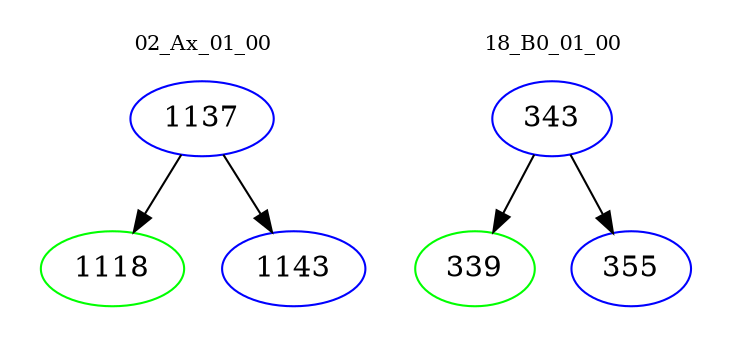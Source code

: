 digraph{
subgraph cluster_0 {
color = white
label = "02_Ax_01_00";
fontsize=10;
T0_1137 [label="1137", color="blue"]
T0_1137 -> T0_1118 [color="black"]
T0_1118 [label="1118", color="green"]
T0_1137 -> T0_1143 [color="black"]
T0_1143 [label="1143", color="blue"]
}
subgraph cluster_1 {
color = white
label = "18_B0_01_00";
fontsize=10;
T1_343 [label="343", color="blue"]
T1_343 -> T1_339 [color="black"]
T1_339 [label="339", color="green"]
T1_343 -> T1_355 [color="black"]
T1_355 [label="355", color="blue"]
}
}
